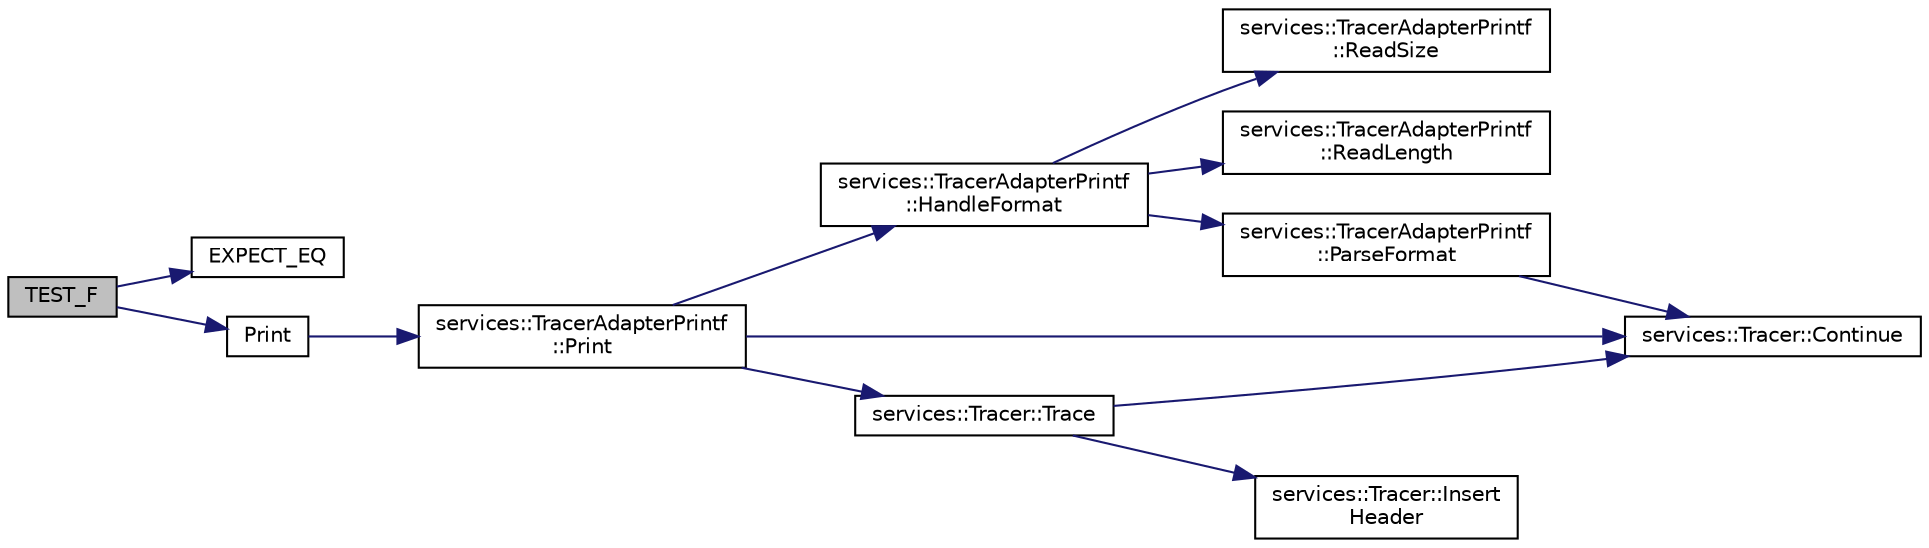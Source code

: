 digraph "TEST_F"
{
 // INTERACTIVE_SVG=YES
  edge [fontname="Helvetica",fontsize="10",labelfontname="Helvetica",labelfontsize="10"];
  node [fontname="Helvetica",fontsize="10",shape=record];
  rankdir="LR";
  Node95 [label="TEST_F",height=0.2,width=0.4,color="black", fillcolor="grey75", style="filled", fontcolor="black"];
  Node95 -> Node96 [color="midnightblue",fontsize="10",style="solid",fontname="Helvetica"];
  Node96 [label="EXPECT_EQ",height=0.2,width=0.4,color="black", fillcolor="white", style="filled",URL="$d6/def/_test_json_8cpp.html#a82745227e2f0a8edbb4ae630d88a8e86"];
  Node95 -> Node97 [color="midnightblue",fontsize="10",style="solid",fontname="Helvetica"];
  Node97 [label="Print",height=0.2,width=0.4,color="black", fillcolor="white", style="filled",URL="$d2/d26/_test_tracer_adapter_printf_8cpp.html#a9032cdcad230f3cde4b521a6750884ff"];
  Node97 -> Node98 [color="midnightblue",fontsize="10",style="solid",fontname="Helvetica"];
  Node98 [label="services::TracerAdapterPrintf\l::Print",height=0.2,width=0.4,color="black", fillcolor="white", style="filled",URL="$de/dc5/classservices_1_1_tracer_adapter_printf.html#a39fd568ffac473ec9b08f7820b688fb5"];
  Node98 -> Node99 [color="midnightblue",fontsize="10",style="solid",fontname="Helvetica"];
  Node99 [label="services::TracerAdapterPrintf\l::HandleFormat",height=0.2,width=0.4,color="black", fillcolor="white", style="filled",URL="$de/dc5/classservices_1_1_tracer_adapter_printf.html#aa4f602024562dd0e2fedf3ed9173781a"];
  Node99 -> Node100 [color="midnightblue",fontsize="10",style="solid",fontname="Helvetica"];
  Node100 [label="services::TracerAdapterPrintf\l::ReadSize",height=0.2,width=0.4,color="black", fillcolor="white", style="filled",URL="$de/dc5/classservices_1_1_tracer_adapter_printf.html#a17e32f7f5cd960ee81aa0333266d0af4"];
  Node99 -> Node101 [color="midnightblue",fontsize="10",style="solid",fontname="Helvetica"];
  Node101 [label="services::TracerAdapterPrintf\l::ReadLength",height=0.2,width=0.4,color="black", fillcolor="white", style="filled",URL="$de/dc5/classservices_1_1_tracer_adapter_printf.html#a43d9978ff81fd4dcabb1777c8cf8dbd9"];
  Node99 -> Node102 [color="midnightblue",fontsize="10",style="solid",fontname="Helvetica"];
  Node102 [label="services::TracerAdapterPrintf\l::ParseFormat",height=0.2,width=0.4,color="black", fillcolor="white", style="filled",URL="$de/dc5/classservices_1_1_tracer_adapter_printf.html#adfe9731d308085d7a92e96e03b6396dd"];
  Node102 -> Node103 [color="midnightblue",fontsize="10",style="solid",fontname="Helvetica"];
  Node103 [label="services::Tracer::Continue",height=0.2,width=0.4,color="black", fillcolor="white", style="filled",URL="$dc/d42/classservices_1_1_tracer.html#a9bbd41af2cd3049df3e56fe63ebad051"];
  Node98 -> Node104 [color="midnightblue",fontsize="10",style="solid",fontname="Helvetica"];
  Node104 [label="services::Tracer::Trace",height=0.2,width=0.4,color="black", fillcolor="white", style="filled",URL="$dc/d42/classservices_1_1_tracer.html#a25248c7fb378a73f189defd30a4593f2"];
  Node104 -> Node105 [color="midnightblue",fontsize="10",style="solid",fontname="Helvetica"];
  Node105 [label="services::Tracer::Insert\lHeader",height=0.2,width=0.4,color="black", fillcolor="white", style="filled",URL="$dc/d42/classservices_1_1_tracer.html#a38963ac748f455f5439fd9e312273588"];
  Node104 -> Node103 [color="midnightblue",fontsize="10",style="solid",fontname="Helvetica"];
  Node98 -> Node103 [color="midnightblue",fontsize="10",style="solid",fontname="Helvetica"];
}
